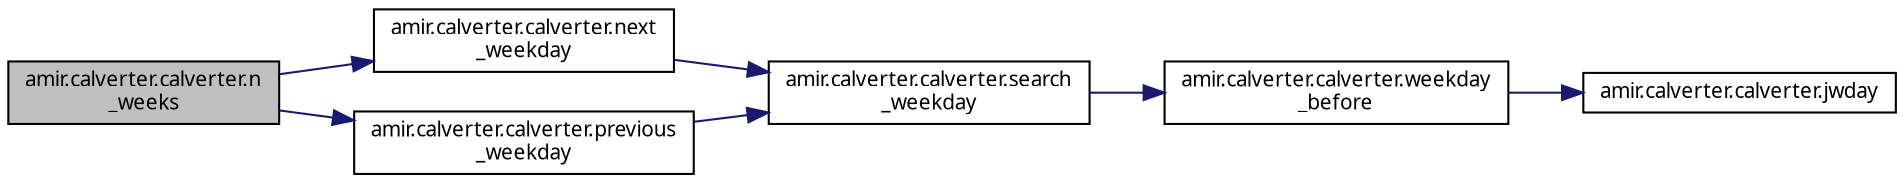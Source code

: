 digraph "amir.calverter.calverter.n_weeks"
{
 // LATEX_PDF_SIZE
  edge [fontname="FreeSans.ttf",fontsize="10",labelfontname="FreeSans.ttf",labelfontsize="10"];
  node [fontname="FreeSans.ttf",fontsize="10",shape=record];
  rankdir="LR";
  Node1 [label="amir.calverter.calverter.n\l_weeks",height=0.2,width=0.4,color="black", fillcolor="grey75", style="filled", fontcolor="black",tooltip=" "];
  Node1 -> Node2 [color="midnightblue",fontsize="10",style="solid",fontname="FreeSans.ttf"];
  Node2 [label="amir.calverter.calverter.next\l_weekday",height=0.2,width=0.4,color="black", fillcolor="white", style="filled",URL="$classamir_1_1calverter_1_1calverter.html#ad575a50f61639986d27f796da4b496c1",tooltip=" "];
  Node2 -> Node3 [color="midnightblue",fontsize="10",style="solid",fontname="FreeSans.ttf"];
  Node3 [label="amir.calverter.calverter.search\l_weekday",height=0.2,width=0.4,color="black", fillcolor="white", style="filled",URL="$classamir_1_1calverter_1_1calverter.html#ad4cdffe2abca1a9de49754bdcd8ee987",tooltip=" "];
  Node3 -> Node4 [color="midnightblue",fontsize="10",style="solid",fontname="FreeSans.ttf"];
  Node4 [label="amir.calverter.calverter.weekday\l_before",height=0.2,width=0.4,color="black", fillcolor="white", style="filled",URL="$classamir_1_1calverter_1_1calverter.html#a0f3f130fc9b7a5e43aeab4742d109473",tooltip=" "];
  Node4 -> Node5 [color="midnightblue",fontsize="10",style="solid",fontname="FreeSans.ttf"];
  Node5 [label="amir.calverter.calverter.jwday",height=0.2,width=0.4,color="black", fillcolor="white", style="filled",URL="$classamir_1_1calverter_1_1calverter.html#aaf69af6de7625dd32a64244126d868ed",tooltip=" "];
  Node1 -> Node6 [color="midnightblue",fontsize="10",style="solid",fontname="FreeSans.ttf"];
  Node6 [label="amir.calverter.calverter.previous\l_weekday",height=0.2,width=0.4,color="black", fillcolor="white", style="filled",URL="$classamir_1_1calverter_1_1calverter.html#a57bee3648dcb4567608610ccf89d5e66",tooltip=" "];
  Node6 -> Node3 [color="midnightblue",fontsize="10",style="solid",fontname="FreeSans.ttf"];
}
